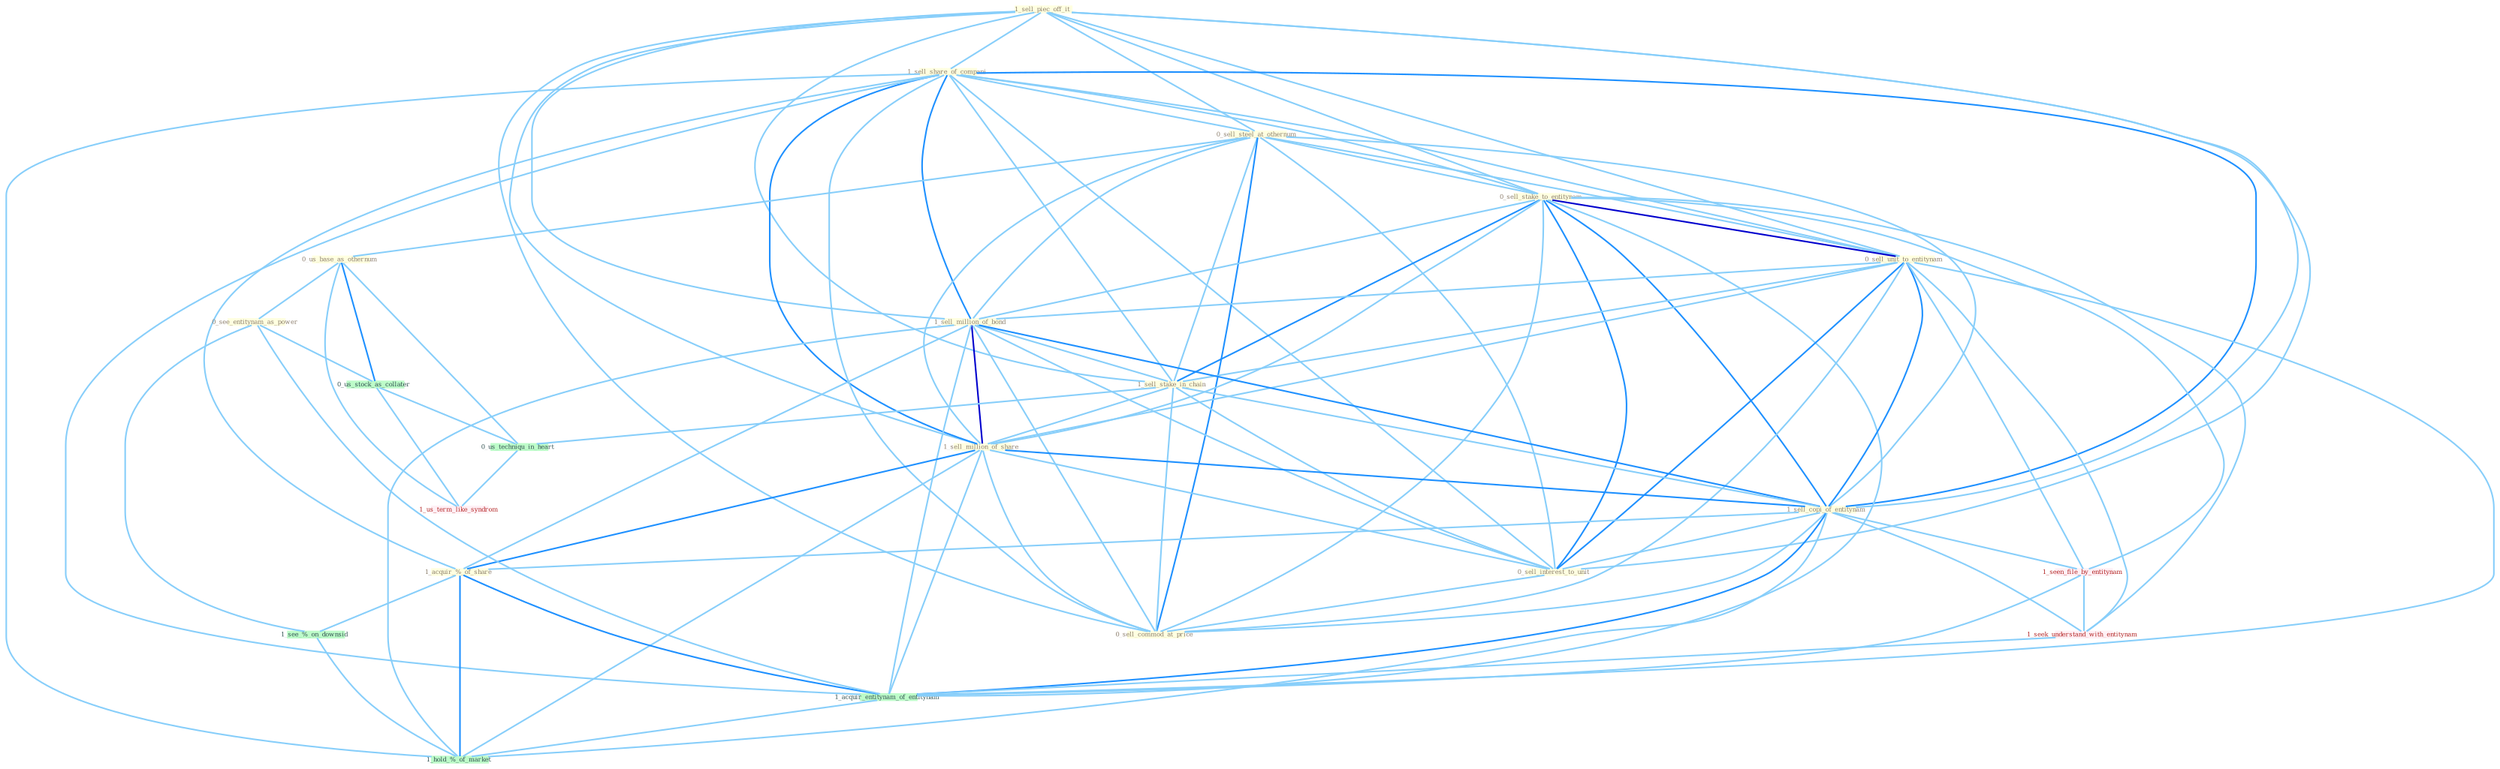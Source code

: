 Graph G{ 
    node
    [shape=polygon,style=filled,width=.5,height=.06,color="#BDFCC9",fixedsize=true,fontsize=4,
    fontcolor="#2f4f4f"];
    {node
    [color="#ffffe0", fontcolor="#8b7d6b"] "1_sell_piec_off_it " "1_sell_share_of_compani " "0_sell_steel_at_othernum " "0_sell_stake_to_entitynam " "0_sell_unit_to_entitynam " "1_sell_million_of_bond " "1_sell_stake_in_chain " "1_sell_million_of_share " "1_sell_copi_of_entitynam " "0_sell_interest_to_unit " "1_acquir_%_of_share " "0_us_base_as_othernum " "0_sell_commod_at_price " "0_see_entitynam_as_power "}
{node [color="#fff0f5", fontcolor="#b22222"] "1_seen_file_by_entitynam " "1_seek_understand_with_entitynam " "1_us_term_like_syndrom "}
edge [color="#B0E2FF"];

	"1_sell_piec_off_it " -- "1_sell_share_of_compani " [w="1", color="#87cefa" ];
	"1_sell_piec_off_it " -- "0_sell_steel_at_othernum " [w="1", color="#87cefa" ];
	"1_sell_piec_off_it " -- "0_sell_stake_to_entitynam " [w="1", color="#87cefa" ];
	"1_sell_piec_off_it " -- "0_sell_unit_to_entitynam " [w="1", color="#87cefa" ];
	"1_sell_piec_off_it " -- "1_sell_million_of_bond " [w="1", color="#87cefa" ];
	"1_sell_piec_off_it " -- "1_sell_stake_in_chain " [w="1", color="#87cefa" ];
	"1_sell_piec_off_it " -- "1_sell_million_of_share " [w="1", color="#87cefa" ];
	"1_sell_piec_off_it " -- "1_sell_copi_of_entitynam " [w="1", color="#87cefa" ];
	"1_sell_piec_off_it " -- "0_sell_interest_to_unit " [w="1", color="#87cefa" ];
	"1_sell_piec_off_it " -- "0_sell_commod_at_price " [w="1", color="#87cefa" ];
	"1_sell_share_of_compani " -- "0_sell_steel_at_othernum " [w="1", color="#87cefa" ];
	"1_sell_share_of_compani " -- "0_sell_stake_to_entitynam " [w="1", color="#87cefa" ];
	"1_sell_share_of_compani " -- "0_sell_unit_to_entitynam " [w="1", color="#87cefa" ];
	"1_sell_share_of_compani " -- "1_sell_million_of_bond " [w="2", color="#1e90ff" , len=0.8];
	"1_sell_share_of_compani " -- "1_sell_stake_in_chain " [w="1", color="#87cefa" ];
	"1_sell_share_of_compani " -- "1_sell_million_of_share " [w="2", color="#1e90ff" , len=0.8];
	"1_sell_share_of_compani " -- "1_sell_copi_of_entitynam " [w="2", color="#1e90ff" , len=0.8];
	"1_sell_share_of_compani " -- "0_sell_interest_to_unit " [w="1", color="#87cefa" ];
	"1_sell_share_of_compani " -- "1_acquir_%_of_share " [w="1", color="#87cefa" ];
	"1_sell_share_of_compani " -- "0_sell_commod_at_price " [w="1", color="#87cefa" ];
	"1_sell_share_of_compani " -- "1_acquir_entitynam_of_entitynam " [w="1", color="#87cefa" ];
	"1_sell_share_of_compani " -- "1_hold_%_of_market " [w="1", color="#87cefa" ];
	"0_sell_steel_at_othernum " -- "0_sell_stake_to_entitynam " [w="1", color="#87cefa" ];
	"0_sell_steel_at_othernum " -- "0_sell_unit_to_entitynam " [w="1", color="#87cefa" ];
	"0_sell_steel_at_othernum " -- "1_sell_million_of_bond " [w="1", color="#87cefa" ];
	"0_sell_steel_at_othernum " -- "1_sell_stake_in_chain " [w="1", color="#87cefa" ];
	"0_sell_steel_at_othernum " -- "1_sell_million_of_share " [w="1", color="#87cefa" ];
	"0_sell_steel_at_othernum " -- "1_sell_copi_of_entitynam " [w="1", color="#87cefa" ];
	"0_sell_steel_at_othernum " -- "0_sell_interest_to_unit " [w="1", color="#87cefa" ];
	"0_sell_steel_at_othernum " -- "0_us_base_as_othernum " [w="1", color="#87cefa" ];
	"0_sell_steel_at_othernum " -- "0_sell_commod_at_price " [w="2", color="#1e90ff" , len=0.8];
	"0_sell_stake_to_entitynam " -- "0_sell_unit_to_entitynam " [w="3", color="#0000cd" , len=0.6];
	"0_sell_stake_to_entitynam " -- "1_sell_million_of_bond " [w="1", color="#87cefa" ];
	"0_sell_stake_to_entitynam " -- "1_sell_stake_in_chain " [w="2", color="#1e90ff" , len=0.8];
	"0_sell_stake_to_entitynam " -- "1_sell_million_of_share " [w="1", color="#87cefa" ];
	"0_sell_stake_to_entitynam " -- "1_sell_copi_of_entitynam " [w="2", color="#1e90ff" , len=0.8];
	"0_sell_stake_to_entitynam " -- "0_sell_interest_to_unit " [w="2", color="#1e90ff" , len=0.8];
	"0_sell_stake_to_entitynam " -- "0_sell_commod_at_price " [w="1", color="#87cefa" ];
	"0_sell_stake_to_entitynam " -- "1_seen_file_by_entitynam " [w="1", color="#87cefa" ];
	"0_sell_stake_to_entitynam " -- "1_seek_understand_with_entitynam " [w="1", color="#87cefa" ];
	"0_sell_stake_to_entitynam " -- "1_acquir_entitynam_of_entitynam " [w="1", color="#87cefa" ];
	"0_sell_unit_to_entitynam " -- "1_sell_million_of_bond " [w="1", color="#87cefa" ];
	"0_sell_unit_to_entitynam " -- "1_sell_stake_in_chain " [w="1", color="#87cefa" ];
	"0_sell_unit_to_entitynam " -- "1_sell_million_of_share " [w="1", color="#87cefa" ];
	"0_sell_unit_to_entitynam " -- "1_sell_copi_of_entitynam " [w="2", color="#1e90ff" , len=0.8];
	"0_sell_unit_to_entitynam " -- "0_sell_interest_to_unit " [w="2", color="#1e90ff" , len=0.8];
	"0_sell_unit_to_entitynam " -- "0_sell_commod_at_price " [w="1", color="#87cefa" ];
	"0_sell_unit_to_entitynam " -- "1_seen_file_by_entitynam " [w="1", color="#87cefa" ];
	"0_sell_unit_to_entitynam " -- "1_seek_understand_with_entitynam " [w="1", color="#87cefa" ];
	"0_sell_unit_to_entitynam " -- "1_acquir_entitynam_of_entitynam " [w="1", color="#87cefa" ];
	"1_sell_million_of_bond " -- "1_sell_stake_in_chain " [w="1", color="#87cefa" ];
	"1_sell_million_of_bond " -- "1_sell_million_of_share " [w="3", color="#0000cd" , len=0.6];
	"1_sell_million_of_bond " -- "1_sell_copi_of_entitynam " [w="2", color="#1e90ff" , len=0.8];
	"1_sell_million_of_bond " -- "0_sell_interest_to_unit " [w="1", color="#87cefa" ];
	"1_sell_million_of_bond " -- "1_acquir_%_of_share " [w="1", color="#87cefa" ];
	"1_sell_million_of_bond " -- "0_sell_commod_at_price " [w="1", color="#87cefa" ];
	"1_sell_million_of_bond " -- "1_acquir_entitynam_of_entitynam " [w="1", color="#87cefa" ];
	"1_sell_million_of_bond " -- "1_hold_%_of_market " [w="1", color="#87cefa" ];
	"1_sell_stake_in_chain " -- "1_sell_million_of_share " [w="1", color="#87cefa" ];
	"1_sell_stake_in_chain " -- "1_sell_copi_of_entitynam " [w="1", color="#87cefa" ];
	"1_sell_stake_in_chain " -- "0_sell_interest_to_unit " [w="1", color="#87cefa" ];
	"1_sell_stake_in_chain " -- "0_sell_commod_at_price " [w="1", color="#87cefa" ];
	"1_sell_stake_in_chain " -- "0_us_techniqu_in_heart " [w="1", color="#87cefa" ];
	"1_sell_million_of_share " -- "1_sell_copi_of_entitynam " [w="2", color="#1e90ff" , len=0.8];
	"1_sell_million_of_share " -- "0_sell_interest_to_unit " [w="1", color="#87cefa" ];
	"1_sell_million_of_share " -- "1_acquir_%_of_share " [w="2", color="#1e90ff" , len=0.8];
	"1_sell_million_of_share " -- "0_sell_commod_at_price " [w="1", color="#87cefa" ];
	"1_sell_million_of_share " -- "1_acquir_entitynam_of_entitynam " [w="1", color="#87cefa" ];
	"1_sell_million_of_share " -- "1_hold_%_of_market " [w="1", color="#87cefa" ];
	"1_sell_copi_of_entitynam " -- "0_sell_interest_to_unit " [w="1", color="#87cefa" ];
	"1_sell_copi_of_entitynam " -- "1_acquir_%_of_share " [w="1", color="#87cefa" ];
	"1_sell_copi_of_entitynam " -- "0_sell_commod_at_price " [w="1", color="#87cefa" ];
	"1_sell_copi_of_entitynam " -- "1_seen_file_by_entitynam " [w="1", color="#87cefa" ];
	"1_sell_copi_of_entitynam " -- "1_seek_understand_with_entitynam " [w="1", color="#87cefa" ];
	"1_sell_copi_of_entitynam " -- "1_acquir_entitynam_of_entitynam " [w="2", color="#1e90ff" , len=0.8];
	"1_sell_copi_of_entitynam " -- "1_hold_%_of_market " [w="1", color="#87cefa" ];
	"0_sell_interest_to_unit " -- "0_sell_commod_at_price " [w="1", color="#87cefa" ];
	"1_acquir_%_of_share " -- "1_acquir_entitynam_of_entitynam " [w="2", color="#1e90ff" , len=0.8];
	"1_acquir_%_of_share " -- "1_see_%_on_downsid " [w="1", color="#87cefa" ];
	"1_acquir_%_of_share " -- "1_hold_%_of_market " [w="2", color="#1e90ff" , len=0.8];
	"0_us_base_as_othernum " -- "0_see_entitynam_as_power " [w="1", color="#87cefa" ];
	"0_us_base_as_othernum " -- "0_us_stock_as_collater " [w="2", color="#1e90ff" , len=0.8];
	"0_us_base_as_othernum " -- "0_us_techniqu_in_heart " [w="1", color="#87cefa" ];
	"0_us_base_as_othernum " -- "1_us_term_like_syndrom " [w="1", color="#87cefa" ];
	"0_see_entitynam_as_power " -- "0_us_stock_as_collater " [w="1", color="#87cefa" ];
	"0_see_entitynam_as_power " -- "1_acquir_entitynam_of_entitynam " [w="1", color="#87cefa" ];
	"0_see_entitynam_as_power " -- "1_see_%_on_downsid " [w="1", color="#87cefa" ];
	"1_seen_file_by_entitynam " -- "1_seek_understand_with_entitynam " [w="1", color="#87cefa" ];
	"1_seen_file_by_entitynam " -- "1_acquir_entitynam_of_entitynam " [w="1", color="#87cefa" ];
	"0_us_stock_as_collater " -- "0_us_techniqu_in_heart " [w="1", color="#87cefa" ];
	"0_us_stock_as_collater " -- "1_us_term_like_syndrom " [w="1", color="#87cefa" ];
	"1_seek_understand_with_entitynam " -- "1_acquir_entitynam_of_entitynam " [w="1", color="#87cefa" ];
	"1_acquir_entitynam_of_entitynam " -- "1_hold_%_of_market " [w="1", color="#87cefa" ];
	"0_us_techniqu_in_heart " -- "1_us_term_like_syndrom " [w="1", color="#87cefa" ];
	"1_see_%_on_downsid " -- "1_hold_%_of_market " [w="1", color="#87cefa" ];
}